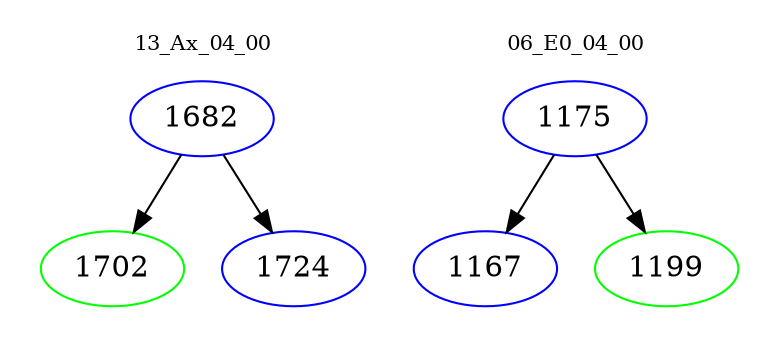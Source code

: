 digraph{
subgraph cluster_0 {
color = white
label = "13_Ax_04_00";
fontsize=10;
T0_1682 [label="1682", color="blue"]
T0_1682 -> T0_1702 [color="black"]
T0_1702 [label="1702", color="green"]
T0_1682 -> T0_1724 [color="black"]
T0_1724 [label="1724", color="blue"]
}
subgraph cluster_1 {
color = white
label = "06_E0_04_00";
fontsize=10;
T1_1175 [label="1175", color="blue"]
T1_1175 -> T1_1167 [color="black"]
T1_1167 [label="1167", color="blue"]
T1_1175 -> T1_1199 [color="black"]
T1_1199 [label="1199", color="green"]
}
}

